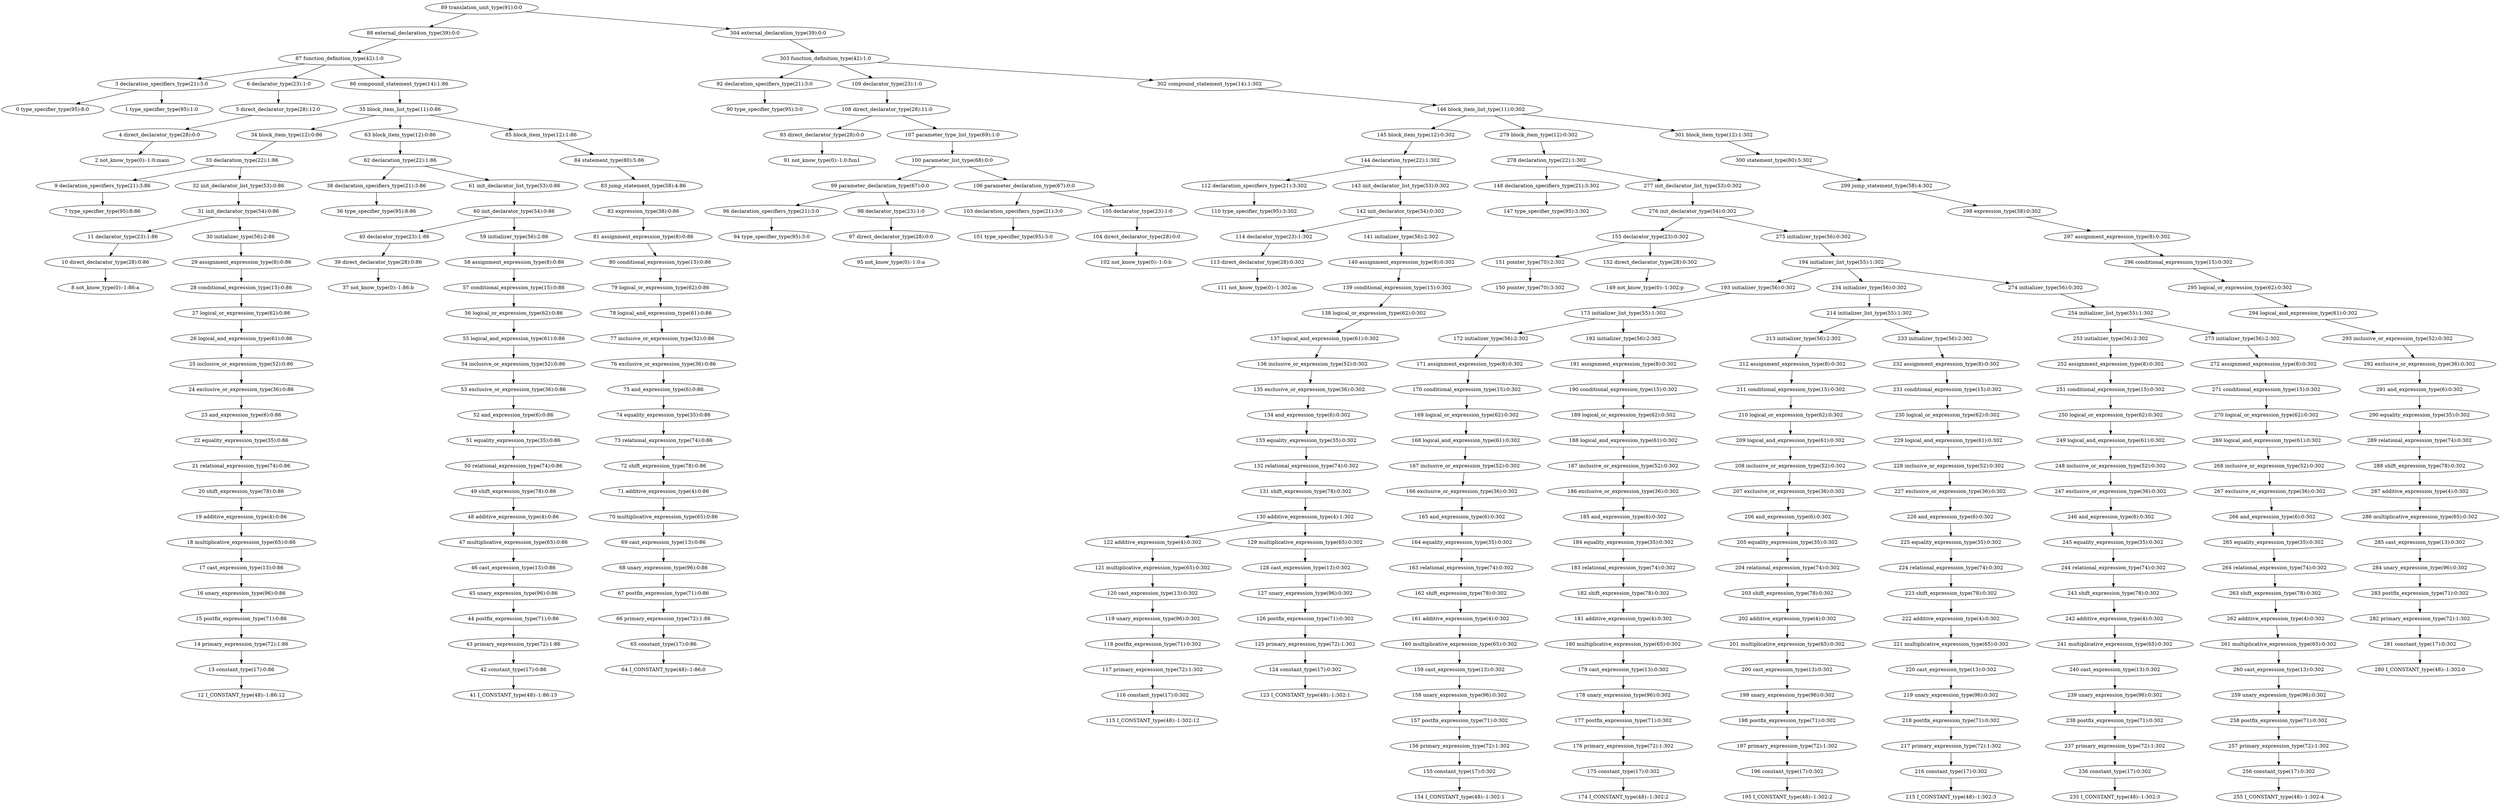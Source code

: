digraph G{
89[label="89 translation_unit_type(91):0:0"];
88[label="88 external_declaration_type(39):0:0"];
89->88;
88[label="88 external_declaration_type(39):0:0"];
87[label="87 function_definition_type(42):1:0"];
88->87;
87[label="87 function_definition_type(42):1:0"];
3[label="3 declaration_specifiers_type(21):3:0"];
87->3;
3[label="3 declaration_specifiers_type(21):3:0"];
0[label="0 type_specifier_type(95):8:0"];
3->0;
0[label="0 type_specifier_type(95):8:0"];
1[label="1 type_specifier_type(95):1:0"];
3->1;
1[label="1 type_specifier_type(95):1:0"];
6[label="6 declarator_type(23):1:0"];
87->6;
6[label="6 declarator_type(23):1:0"];
5[label="5 direct_declarator_type(28):12:0"];
6->5;
5[label="5 direct_declarator_type(28):12:0"];
4[label="4 direct_declarator_type(28):0:0"];
5->4;
4[label="4 direct_declarator_type(28):0:0"];
2[label="2 not_know_type(0):-1:0:main"];
4->2;
2[label="2 not_know_type(0):-1:0:main"];
86[label="86 compound_statement_type(14):1:86"];
87->86;
86[label="86 compound_statement_type(14):1:86"];
35[label="35 block_item_list_type(11):0:86"];
86->35;
35[label="35 block_item_list_type(11):0:86"];
34[label="34 block_item_type(12):0:86"];
35->34;
34[label="34 block_item_type(12):0:86"];
33[label="33 declaration_type(22):1:86"];
34->33;
33[label="33 declaration_type(22):1:86"];
9[label="9 declaration_specifiers_type(21):3:86"];
33->9;
9[label="9 declaration_specifiers_type(21):3:86"];
7[label="7 type_specifier_type(95):8:86"];
9->7;
7[label="7 type_specifier_type(95):8:86"];
32[label="32 init_declarator_list_type(53):0:86"];
33->32;
32[label="32 init_declarator_list_type(53):0:86"];
31[label="31 init_declarator_type(54):0:86"];
32->31;
31[label="31 init_declarator_type(54):0:86"];
11[label="11 declarator_type(23):1:86"];
31->11;
11[label="11 declarator_type(23):1:86"];
10[label="10 direct_declarator_type(28):0:86"];
11->10;
10[label="10 direct_declarator_type(28):0:86"];
8[label="8 not_know_type(0):-1:86:a"];
10->8;
8[label="8 not_know_type(0):-1:86:a"];
30[label="30 initializer_type(56):2:86"];
31->30;
30[label="30 initializer_type(56):2:86"];
29[label="29 assignment_expression_type(8):0:86"];
30->29;
29[label="29 assignment_expression_type(8):0:86"];
28[label="28 conditional_expression_type(15):0:86"];
29->28;
28[label="28 conditional_expression_type(15):0:86"];
27[label="27 logical_or_expression_type(62):0:86"];
28->27;
27[label="27 logical_or_expression_type(62):0:86"];
26[label="26 logical_and_expression_type(61):0:86"];
27->26;
26[label="26 logical_and_expression_type(61):0:86"];
25[label="25 inclusive_or_expression_type(52):0:86"];
26->25;
25[label="25 inclusive_or_expression_type(52):0:86"];
24[label="24 exclusive_or_expression_type(36):0:86"];
25->24;
24[label="24 exclusive_or_expression_type(36):0:86"];
23[label="23 and_expression_type(6):0:86"];
24->23;
23[label="23 and_expression_type(6):0:86"];
22[label="22 equality_expression_type(35):0:86"];
23->22;
22[label="22 equality_expression_type(35):0:86"];
21[label="21 relational_expression_type(74):0:86"];
22->21;
21[label="21 relational_expression_type(74):0:86"];
20[label="20 shift_expression_type(78):0:86"];
21->20;
20[label="20 shift_expression_type(78):0:86"];
19[label="19 additive_expression_type(4):0:86"];
20->19;
19[label="19 additive_expression_type(4):0:86"];
18[label="18 multiplicative_expression_type(65):0:86"];
19->18;
18[label="18 multiplicative_expression_type(65):0:86"];
17[label="17 cast_expression_type(13):0:86"];
18->17;
17[label="17 cast_expression_type(13):0:86"];
16[label="16 unary_expression_type(96):0:86"];
17->16;
16[label="16 unary_expression_type(96):0:86"];
15[label="15 postfix_expression_type(71):0:86"];
16->15;
15[label="15 postfix_expression_type(71):0:86"];
14[label="14 primary_expression_type(72):1:86"];
15->14;
14[label="14 primary_expression_type(72):1:86"];
13[label="13 constant_type(17):0:86"];
14->13;
13[label="13 constant_type(17):0:86"];
12[label="12 I_CONSTANT_type(48):-1:86:12"];
13->12;
12[label="12 I_CONSTANT_type(48):-1:86:12"];
63[label="63 block_item_type(12):0:86"];
35->63;
63[label="63 block_item_type(12):0:86"];
62[label="62 declaration_type(22):1:86"];
63->62;
62[label="62 declaration_type(22):1:86"];
38[label="38 declaration_specifiers_type(21):3:86"];
62->38;
38[label="38 declaration_specifiers_type(21):3:86"];
36[label="36 type_specifier_type(95):8:86"];
38->36;
36[label="36 type_specifier_type(95):8:86"];
61[label="61 init_declarator_list_type(53):0:86"];
62->61;
61[label="61 init_declarator_list_type(53):0:86"];
60[label="60 init_declarator_type(54):0:86"];
61->60;
60[label="60 init_declarator_type(54):0:86"];
40[label="40 declarator_type(23):1:86"];
60->40;
40[label="40 declarator_type(23):1:86"];
39[label="39 direct_declarator_type(28):0:86"];
40->39;
39[label="39 direct_declarator_type(28):0:86"];
37[label="37 not_know_type(0):-1:86:b"];
39->37;
37[label="37 not_know_type(0):-1:86:b"];
59[label="59 initializer_type(56):2:86"];
60->59;
59[label="59 initializer_type(56):2:86"];
58[label="58 assignment_expression_type(8):0:86"];
59->58;
58[label="58 assignment_expression_type(8):0:86"];
57[label="57 conditional_expression_type(15):0:86"];
58->57;
57[label="57 conditional_expression_type(15):0:86"];
56[label="56 logical_or_expression_type(62):0:86"];
57->56;
56[label="56 logical_or_expression_type(62):0:86"];
55[label="55 logical_and_expression_type(61):0:86"];
56->55;
55[label="55 logical_and_expression_type(61):0:86"];
54[label="54 inclusive_or_expression_type(52):0:86"];
55->54;
54[label="54 inclusive_or_expression_type(52):0:86"];
53[label="53 exclusive_or_expression_type(36):0:86"];
54->53;
53[label="53 exclusive_or_expression_type(36):0:86"];
52[label="52 and_expression_type(6):0:86"];
53->52;
52[label="52 and_expression_type(6):0:86"];
51[label="51 equality_expression_type(35):0:86"];
52->51;
51[label="51 equality_expression_type(35):0:86"];
50[label="50 relational_expression_type(74):0:86"];
51->50;
50[label="50 relational_expression_type(74):0:86"];
49[label="49 shift_expression_type(78):0:86"];
50->49;
49[label="49 shift_expression_type(78):0:86"];
48[label="48 additive_expression_type(4):0:86"];
49->48;
48[label="48 additive_expression_type(4):0:86"];
47[label="47 multiplicative_expression_type(65):0:86"];
48->47;
47[label="47 multiplicative_expression_type(65):0:86"];
46[label="46 cast_expression_type(13):0:86"];
47->46;
46[label="46 cast_expression_type(13):0:86"];
45[label="45 unary_expression_type(96):0:86"];
46->45;
45[label="45 unary_expression_type(96):0:86"];
44[label="44 postfix_expression_type(71):0:86"];
45->44;
44[label="44 postfix_expression_type(71):0:86"];
43[label="43 primary_expression_type(72):1:86"];
44->43;
43[label="43 primary_expression_type(72):1:86"];
42[label="42 constant_type(17):0:86"];
43->42;
42[label="42 constant_type(17):0:86"];
41[label="41 I_CONSTANT_type(48):-1:86:13"];
42->41;
41[label="41 I_CONSTANT_type(48):-1:86:13"];
85[label="85 block_item_type(12):1:86"];
35->85;
85[label="85 block_item_type(12):1:86"];
84[label="84 statement_type(80):5:86"];
85->84;
84[label="84 statement_type(80):5:86"];
83[label="83 jump_statement_type(58):4:86"];
84->83;
83[label="83 jump_statement_type(58):4:86"];
82[label="82 expression_type(38):0:86"];
83->82;
82[label="82 expression_type(38):0:86"];
81[label="81 assignment_expression_type(8):0:86"];
82->81;
81[label="81 assignment_expression_type(8):0:86"];
80[label="80 conditional_expression_type(15):0:86"];
81->80;
80[label="80 conditional_expression_type(15):0:86"];
79[label="79 logical_or_expression_type(62):0:86"];
80->79;
79[label="79 logical_or_expression_type(62):0:86"];
78[label="78 logical_and_expression_type(61):0:86"];
79->78;
78[label="78 logical_and_expression_type(61):0:86"];
77[label="77 inclusive_or_expression_type(52):0:86"];
78->77;
77[label="77 inclusive_or_expression_type(52):0:86"];
76[label="76 exclusive_or_expression_type(36):0:86"];
77->76;
76[label="76 exclusive_or_expression_type(36):0:86"];
75[label="75 and_expression_type(6):0:86"];
76->75;
75[label="75 and_expression_type(6):0:86"];
74[label="74 equality_expression_type(35):0:86"];
75->74;
74[label="74 equality_expression_type(35):0:86"];
73[label="73 relational_expression_type(74):0:86"];
74->73;
73[label="73 relational_expression_type(74):0:86"];
72[label="72 shift_expression_type(78):0:86"];
73->72;
72[label="72 shift_expression_type(78):0:86"];
71[label="71 additive_expression_type(4):0:86"];
72->71;
71[label="71 additive_expression_type(4):0:86"];
70[label="70 multiplicative_expression_type(65):0:86"];
71->70;
70[label="70 multiplicative_expression_type(65):0:86"];
69[label="69 cast_expression_type(13):0:86"];
70->69;
69[label="69 cast_expression_type(13):0:86"];
68[label="68 unary_expression_type(96):0:86"];
69->68;
68[label="68 unary_expression_type(96):0:86"];
67[label="67 postfix_expression_type(71):0:86"];
68->67;
67[label="67 postfix_expression_type(71):0:86"];
66[label="66 primary_expression_type(72):1:86"];
67->66;
66[label="66 primary_expression_type(72):1:86"];
65[label="65 constant_type(17):0:86"];
66->65;
65[label="65 constant_type(17):0:86"];
64[label="64 I_CONSTANT_type(48):-1:86:0"];
65->64;
64[label="64 I_CONSTANT_type(48):-1:86:0"];
304[label="304 external_declaration_type(39):0:0"];
89->304;
304[label="304 external_declaration_type(39):0:0"];
303[label="303 function_definition_type(42):1:0"];
304->303;
303[label="303 function_definition_type(42):1:0"];
92[label="92 declaration_specifiers_type(21):3:0"];
303->92;
92[label="92 declaration_specifiers_type(21):3:0"];
90[label="90 type_specifier_type(95):3:0"];
92->90;
90[label="90 type_specifier_type(95):3:0"];
109[label="109 declarator_type(23):1:0"];
303->109;
109[label="109 declarator_type(23):1:0"];
108[label="108 direct_declarator_type(28):11:0"];
109->108;
108[label="108 direct_declarator_type(28):11:0"];
93[label="93 direct_declarator_type(28):0:0"];
108->93;
93[label="93 direct_declarator_type(28):0:0"];
91[label="91 not_know_type(0):-1:0:fun1"];
93->91;
91[label="91 not_know_type(0):-1:0:fun1"];
107[label="107 parameter_type_list_type(69):1:0"];
108->107;
107[label="107 parameter_type_list_type(69):1:0"];
100[label="100 parameter_list_type(68):0:0"];
107->100;
100[label="100 parameter_list_type(68):0:0"];
99[label="99 parameter_declaration_type(67):0:0"];
100->99;
99[label="99 parameter_declaration_type(67):0:0"];
96[label="96 declaration_specifiers_type(21):3:0"];
99->96;
96[label="96 declaration_specifiers_type(21):3:0"];
94[label="94 type_specifier_type(95):3:0"];
96->94;
94[label="94 type_specifier_type(95):3:0"];
98[label="98 declarator_type(23):1:0"];
99->98;
98[label="98 declarator_type(23):1:0"];
97[label="97 direct_declarator_type(28):0:0"];
98->97;
97[label="97 direct_declarator_type(28):0:0"];
95[label="95 not_know_type(0):-1:0:a"];
97->95;
95[label="95 not_know_type(0):-1:0:a"];
106[label="106 parameter_declaration_type(67):0:0"];
100->106;
106[label="106 parameter_declaration_type(67):0:0"];
103[label="103 declaration_specifiers_type(21):3:0"];
106->103;
103[label="103 declaration_specifiers_type(21):3:0"];
101[label="101 type_specifier_type(95):3:0"];
103->101;
101[label="101 type_specifier_type(95):3:0"];
105[label="105 declarator_type(23):1:0"];
106->105;
105[label="105 declarator_type(23):1:0"];
104[label="104 direct_declarator_type(28):0:0"];
105->104;
104[label="104 direct_declarator_type(28):0:0"];
102[label="102 not_know_type(0):-1:0:b"];
104->102;
102[label="102 not_know_type(0):-1:0:b"];
302[label="302 compound_statement_type(14):1:302"];
303->302;
302[label="302 compound_statement_type(14):1:302"];
146[label="146 block_item_list_type(11):0:302"];
302->146;
146[label="146 block_item_list_type(11):0:302"];
145[label="145 block_item_type(12):0:302"];
146->145;
145[label="145 block_item_type(12):0:302"];
144[label="144 declaration_type(22):1:302"];
145->144;
144[label="144 declaration_type(22):1:302"];
112[label="112 declaration_specifiers_type(21):3:302"];
144->112;
112[label="112 declaration_specifiers_type(21):3:302"];
110[label="110 type_specifier_type(95):3:302"];
112->110;
110[label="110 type_specifier_type(95):3:302"];
143[label="143 init_declarator_list_type(53):0:302"];
144->143;
143[label="143 init_declarator_list_type(53):0:302"];
142[label="142 init_declarator_type(54):0:302"];
143->142;
142[label="142 init_declarator_type(54):0:302"];
114[label="114 declarator_type(23):1:302"];
142->114;
114[label="114 declarator_type(23):1:302"];
113[label="113 direct_declarator_type(28):0:302"];
114->113;
113[label="113 direct_declarator_type(28):0:302"];
111[label="111 not_know_type(0):-1:302:m"];
113->111;
111[label="111 not_know_type(0):-1:302:m"];
141[label="141 initializer_type(56):2:302"];
142->141;
141[label="141 initializer_type(56):2:302"];
140[label="140 assignment_expression_type(8):0:302"];
141->140;
140[label="140 assignment_expression_type(8):0:302"];
139[label="139 conditional_expression_type(15):0:302"];
140->139;
139[label="139 conditional_expression_type(15):0:302"];
138[label="138 logical_or_expression_type(62):0:302"];
139->138;
138[label="138 logical_or_expression_type(62):0:302"];
137[label="137 logical_and_expression_type(61):0:302"];
138->137;
137[label="137 logical_and_expression_type(61):0:302"];
136[label="136 inclusive_or_expression_type(52):0:302"];
137->136;
136[label="136 inclusive_or_expression_type(52):0:302"];
135[label="135 exclusive_or_expression_type(36):0:302"];
136->135;
135[label="135 exclusive_or_expression_type(36):0:302"];
134[label="134 and_expression_type(6):0:302"];
135->134;
134[label="134 and_expression_type(6):0:302"];
133[label="133 equality_expression_type(35):0:302"];
134->133;
133[label="133 equality_expression_type(35):0:302"];
132[label="132 relational_expression_type(74):0:302"];
133->132;
132[label="132 relational_expression_type(74):0:302"];
131[label="131 shift_expression_type(78):0:302"];
132->131;
131[label="131 shift_expression_type(78):0:302"];
130[label="130 additive_expression_type(4):1:302"];
131->130;
130[label="130 additive_expression_type(4):1:302"];
122[label="122 additive_expression_type(4):0:302"];
130->122;
122[label="122 additive_expression_type(4):0:302"];
121[label="121 multiplicative_expression_type(65):0:302"];
122->121;
121[label="121 multiplicative_expression_type(65):0:302"];
120[label="120 cast_expression_type(13):0:302"];
121->120;
120[label="120 cast_expression_type(13):0:302"];
119[label="119 unary_expression_type(96):0:302"];
120->119;
119[label="119 unary_expression_type(96):0:302"];
118[label="118 postfix_expression_type(71):0:302"];
119->118;
118[label="118 postfix_expression_type(71):0:302"];
117[label="117 primary_expression_type(72):1:302"];
118->117;
117[label="117 primary_expression_type(72):1:302"];
116[label="116 constant_type(17):0:302"];
117->116;
116[label="116 constant_type(17):0:302"];
115[label="115 I_CONSTANT_type(48):-1:302:12"];
116->115;
115[label="115 I_CONSTANT_type(48):-1:302:12"];
129[label="129 multiplicative_expression_type(65):0:302"];
130->129;
129[label="129 multiplicative_expression_type(65):0:302"];
128[label="128 cast_expression_type(13):0:302"];
129->128;
128[label="128 cast_expression_type(13):0:302"];
127[label="127 unary_expression_type(96):0:302"];
128->127;
127[label="127 unary_expression_type(96):0:302"];
126[label="126 postfix_expression_type(71):0:302"];
127->126;
126[label="126 postfix_expression_type(71):0:302"];
125[label="125 primary_expression_type(72):1:302"];
126->125;
125[label="125 primary_expression_type(72):1:302"];
124[label="124 constant_type(17):0:302"];
125->124;
124[label="124 constant_type(17):0:302"];
123[label="123 I_CONSTANT_type(48):-1:302:1"];
124->123;
123[label="123 I_CONSTANT_type(48):-1:302:1"];
279[label="279 block_item_type(12):0:302"];
146->279;
279[label="279 block_item_type(12):0:302"];
278[label="278 declaration_type(22):1:302"];
279->278;
278[label="278 declaration_type(22):1:302"];
148[label="148 declaration_specifiers_type(21):3:302"];
278->148;
148[label="148 declaration_specifiers_type(21):3:302"];
147[label="147 type_specifier_type(95):3:302"];
148->147;
147[label="147 type_specifier_type(95):3:302"];
277[label="277 init_declarator_list_type(53):0:302"];
278->277;
277[label="277 init_declarator_list_type(53):0:302"];
276[label="276 init_declarator_type(54):0:302"];
277->276;
276[label="276 init_declarator_type(54):0:302"];
153[label="153 declarator_type(23):0:302"];
276->153;
153[label="153 declarator_type(23):0:302"];
151[label="151 pointer_type(70):2:302"];
153->151;
151[label="151 pointer_type(70):2:302"];
150[label="150 pointer_type(70):3:302"];
151->150;
150[label="150 pointer_type(70):3:302"];
152[label="152 direct_declarator_type(28):0:302"];
153->152;
152[label="152 direct_declarator_type(28):0:302"];
149[label="149 not_know_type(0):-1:302:p"];
152->149;
149[label="149 not_know_type(0):-1:302:p"];
275[label="275 initializer_type(56):0:302"];
276->275;
275[label="275 initializer_type(56):0:302"];
194[label="194 initializer_list_type(55):1:302"];
275->194;
194[label="194 initializer_list_type(55):1:302"];
193[label="193 initializer_type(56):0:302"];
194->193;
193[label="193 initializer_type(56):0:302"];
173[label="173 initializer_list_type(55):1:302"];
193->173;
173[label="173 initializer_list_type(55):1:302"];
172[label="172 initializer_type(56):2:302"];
173->172;
172[label="172 initializer_type(56):2:302"];
171[label="171 assignment_expression_type(8):0:302"];
172->171;
171[label="171 assignment_expression_type(8):0:302"];
170[label="170 conditional_expression_type(15):0:302"];
171->170;
170[label="170 conditional_expression_type(15):0:302"];
169[label="169 logical_or_expression_type(62):0:302"];
170->169;
169[label="169 logical_or_expression_type(62):0:302"];
168[label="168 logical_and_expression_type(61):0:302"];
169->168;
168[label="168 logical_and_expression_type(61):0:302"];
167[label="167 inclusive_or_expression_type(52):0:302"];
168->167;
167[label="167 inclusive_or_expression_type(52):0:302"];
166[label="166 exclusive_or_expression_type(36):0:302"];
167->166;
166[label="166 exclusive_or_expression_type(36):0:302"];
165[label="165 and_expression_type(6):0:302"];
166->165;
165[label="165 and_expression_type(6):0:302"];
164[label="164 equality_expression_type(35):0:302"];
165->164;
164[label="164 equality_expression_type(35):0:302"];
163[label="163 relational_expression_type(74):0:302"];
164->163;
163[label="163 relational_expression_type(74):0:302"];
162[label="162 shift_expression_type(78):0:302"];
163->162;
162[label="162 shift_expression_type(78):0:302"];
161[label="161 additive_expression_type(4):0:302"];
162->161;
161[label="161 additive_expression_type(4):0:302"];
160[label="160 multiplicative_expression_type(65):0:302"];
161->160;
160[label="160 multiplicative_expression_type(65):0:302"];
159[label="159 cast_expression_type(13):0:302"];
160->159;
159[label="159 cast_expression_type(13):0:302"];
158[label="158 unary_expression_type(96):0:302"];
159->158;
158[label="158 unary_expression_type(96):0:302"];
157[label="157 postfix_expression_type(71):0:302"];
158->157;
157[label="157 postfix_expression_type(71):0:302"];
156[label="156 primary_expression_type(72):1:302"];
157->156;
156[label="156 primary_expression_type(72):1:302"];
155[label="155 constant_type(17):0:302"];
156->155;
155[label="155 constant_type(17):0:302"];
154[label="154 I_CONSTANT_type(48):-1:302:1"];
155->154;
154[label="154 I_CONSTANT_type(48):-1:302:1"];
192[label="192 initializer_type(56):2:302"];
173->192;
192[label="192 initializer_type(56):2:302"];
191[label="191 assignment_expression_type(8):0:302"];
192->191;
191[label="191 assignment_expression_type(8):0:302"];
190[label="190 conditional_expression_type(15):0:302"];
191->190;
190[label="190 conditional_expression_type(15):0:302"];
189[label="189 logical_or_expression_type(62):0:302"];
190->189;
189[label="189 logical_or_expression_type(62):0:302"];
188[label="188 logical_and_expression_type(61):0:302"];
189->188;
188[label="188 logical_and_expression_type(61):0:302"];
187[label="187 inclusive_or_expression_type(52):0:302"];
188->187;
187[label="187 inclusive_or_expression_type(52):0:302"];
186[label="186 exclusive_or_expression_type(36):0:302"];
187->186;
186[label="186 exclusive_or_expression_type(36):0:302"];
185[label="185 and_expression_type(6):0:302"];
186->185;
185[label="185 and_expression_type(6):0:302"];
184[label="184 equality_expression_type(35):0:302"];
185->184;
184[label="184 equality_expression_type(35):0:302"];
183[label="183 relational_expression_type(74):0:302"];
184->183;
183[label="183 relational_expression_type(74):0:302"];
182[label="182 shift_expression_type(78):0:302"];
183->182;
182[label="182 shift_expression_type(78):0:302"];
181[label="181 additive_expression_type(4):0:302"];
182->181;
181[label="181 additive_expression_type(4):0:302"];
180[label="180 multiplicative_expression_type(65):0:302"];
181->180;
180[label="180 multiplicative_expression_type(65):0:302"];
179[label="179 cast_expression_type(13):0:302"];
180->179;
179[label="179 cast_expression_type(13):0:302"];
178[label="178 unary_expression_type(96):0:302"];
179->178;
178[label="178 unary_expression_type(96):0:302"];
177[label="177 postfix_expression_type(71):0:302"];
178->177;
177[label="177 postfix_expression_type(71):0:302"];
176[label="176 primary_expression_type(72):1:302"];
177->176;
176[label="176 primary_expression_type(72):1:302"];
175[label="175 constant_type(17):0:302"];
176->175;
175[label="175 constant_type(17):0:302"];
174[label="174 I_CONSTANT_type(48):-1:302:2"];
175->174;
174[label="174 I_CONSTANT_type(48):-1:302:2"];
234[label="234 initializer_type(56):0:302"];
194->234;
234[label="234 initializer_type(56):0:302"];
214[label="214 initializer_list_type(55):1:302"];
234->214;
214[label="214 initializer_list_type(55):1:302"];
213[label="213 initializer_type(56):2:302"];
214->213;
213[label="213 initializer_type(56):2:302"];
212[label="212 assignment_expression_type(8):0:302"];
213->212;
212[label="212 assignment_expression_type(8):0:302"];
211[label="211 conditional_expression_type(15):0:302"];
212->211;
211[label="211 conditional_expression_type(15):0:302"];
210[label="210 logical_or_expression_type(62):0:302"];
211->210;
210[label="210 logical_or_expression_type(62):0:302"];
209[label="209 logical_and_expression_type(61):0:302"];
210->209;
209[label="209 logical_and_expression_type(61):0:302"];
208[label="208 inclusive_or_expression_type(52):0:302"];
209->208;
208[label="208 inclusive_or_expression_type(52):0:302"];
207[label="207 exclusive_or_expression_type(36):0:302"];
208->207;
207[label="207 exclusive_or_expression_type(36):0:302"];
206[label="206 and_expression_type(6):0:302"];
207->206;
206[label="206 and_expression_type(6):0:302"];
205[label="205 equality_expression_type(35):0:302"];
206->205;
205[label="205 equality_expression_type(35):0:302"];
204[label="204 relational_expression_type(74):0:302"];
205->204;
204[label="204 relational_expression_type(74):0:302"];
203[label="203 shift_expression_type(78):0:302"];
204->203;
203[label="203 shift_expression_type(78):0:302"];
202[label="202 additive_expression_type(4):0:302"];
203->202;
202[label="202 additive_expression_type(4):0:302"];
201[label="201 multiplicative_expression_type(65):0:302"];
202->201;
201[label="201 multiplicative_expression_type(65):0:302"];
200[label="200 cast_expression_type(13):0:302"];
201->200;
200[label="200 cast_expression_type(13):0:302"];
199[label="199 unary_expression_type(96):0:302"];
200->199;
199[label="199 unary_expression_type(96):0:302"];
198[label="198 postfix_expression_type(71):0:302"];
199->198;
198[label="198 postfix_expression_type(71):0:302"];
197[label="197 primary_expression_type(72):1:302"];
198->197;
197[label="197 primary_expression_type(72):1:302"];
196[label="196 constant_type(17):0:302"];
197->196;
196[label="196 constant_type(17):0:302"];
195[label="195 I_CONSTANT_type(48):-1:302:2"];
196->195;
195[label="195 I_CONSTANT_type(48):-1:302:2"];
233[label="233 initializer_type(56):2:302"];
214->233;
233[label="233 initializer_type(56):2:302"];
232[label="232 assignment_expression_type(8):0:302"];
233->232;
232[label="232 assignment_expression_type(8):0:302"];
231[label="231 conditional_expression_type(15):0:302"];
232->231;
231[label="231 conditional_expression_type(15):0:302"];
230[label="230 logical_or_expression_type(62):0:302"];
231->230;
230[label="230 logical_or_expression_type(62):0:302"];
229[label="229 logical_and_expression_type(61):0:302"];
230->229;
229[label="229 logical_and_expression_type(61):0:302"];
228[label="228 inclusive_or_expression_type(52):0:302"];
229->228;
228[label="228 inclusive_or_expression_type(52):0:302"];
227[label="227 exclusive_or_expression_type(36):0:302"];
228->227;
227[label="227 exclusive_or_expression_type(36):0:302"];
226[label="226 and_expression_type(6):0:302"];
227->226;
226[label="226 and_expression_type(6):0:302"];
225[label="225 equality_expression_type(35):0:302"];
226->225;
225[label="225 equality_expression_type(35):0:302"];
224[label="224 relational_expression_type(74):0:302"];
225->224;
224[label="224 relational_expression_type(74):0:302"];
223[label="223 shift_expression_type(78):0:302"];
224->223;
223[label="223 shift_expression_type(78):0:302"];
222[label="222 additive_expression_type(4):0:302"];
223->222;
222[label="222 additive_expression_type(4):0:302"];
221[label="221 multiplicative_expression_type(65):0:302"];
222->221;
221[label="221 multiplicative_expression_type(65):0:302"];
220[label="220 cast_expression_type(13):0:302"];
221->220;
220[label="220 cast_expression_type(13):0:302"];
219[label="219 unary_expression_type(96):0:302"];
220->219;
219[label="219 unary_expression_type(96):0:302"];
218[label="218 postfix_expression_type(71):0:302"];
219->218;
218[label="218 postfix_expression_type(71):0:302"];
217[label="217 primary_expression_type(72):1:302"];
218->217;
217[label="217 primary_expression_type(72):1:302"];
216[label="216 constant_type(17):0:302"];
217->216;
216[label="216 constant_type(17):0:302"];
215[label="215 I_CONSTANT_type(48):-1:302:3"];
216->215;
215[label="215 I_CONSTANT_type(48):-1:302:3"];
274[label="274 initializer_type(56):0:302"];
194->274;
274[label="274 initializer_type(56):0:302"];
254[label="254 initializer_list_type(55):1:302"];
274->254;
254[label="254 initializer_list_type(55):1:302"];
253[label="253 initializer_type(56):2:302"];
254->253;
253[label="253 initializer_type(56):2:302"];
252[label="252 assignment_expression_type(8):0:302"];
253->252;
252[label="252 assignment_expression_type(8):0:302"];
251[label="251 conditional_expression_type(15):0:302"];
252->251;
251[label="251 conditional_expression_type(15):0:302"];
250[label="250 logical_or_expression_type(62):0:302"];
251->250;
250[label="250 logical_or_expression_type(62):0:302"];
249[label="249 logical_and_expression_type(61):0:302"];
250->249;
249[label="249 logical_and_expression_type(61):0:302"];
248[label="248 inclusive_or_expression_type(52):0:302"];
249->248;
248[label="248 inclusive_or_expression_type(52):0:302"];
247[label="247 exclusive_or_expression_type(36):0:302"];
248->247;
247[label="247 exclusive_or_expression_type(36):0:302"];
246[label="246 and_expression_type(6):0:302"];
247->246;
246[label="246 and_expression_type(6):0:302"];
245[label="245 equality_expression_type(35):0:302"];
246->245;
245[label="245 equality_expression_type(35):0:302"];
244[label="244 relational_expression_type(74):0:302"];
245->244;
244[label="244 relational_expression_type(74):0:302"];
243[label="243 shift_expression_type(78):0:302"];
244->243;
243[label="243 shift_expression_type(78):0:302"];
242[label="242 additive_expression_type(4):0:302"];
243->242;
242[label="242 additive_expression_type(4):0:302"];
241[label="241 multiplicative_expression_type(65):0:302"];
242->241;
241[label="241 multiplicative_expression_type(65):0:302"];
240[label="240 cast_expression_type(13):0:302"];
241->240;
240[label="240 cast_expression_type(13):0:302"];
239[label="239 unary_expression_type(96):0:302"];
240->239;
239[label="239 unary_expression_type(96):0:302"];
238[label="238 postfix_expression_type(71):0:302"];
239->238;
238[label="238 postfix_expression_type(71):0:302"];
237[label="237 primary_expression_type(72):1:302"];
238->237;
237[label="237 primary_expression_type(72):1:302"];
236[label="236 constant_type(17):0:302"];
237->236;
236[label="236 constant_type(17):0:302"];
235[label="235 I_CONSTANT_type(48):-1:302:3"];
236->235;
235[label="235 I_CONSTANT_type(48):-1:302:3"];
273[label="273 initializer_type(56):2:302"];
254->273;
273[label="273 initializer_type(56):2:302"];
272[label="272 assignment_expression_type(8):0:302"];
273->272;
272[label="272 assignment_expression_type(8):0:302"];
271[label="271 conditional_expression_type(15):0:302"];
272->271;
271[label="271 conditional_expression_type(15):0:302"];
270[label="270 logical_or_expression_type(62):0:302"];
271->270;
270[label="270 logical_or_expression_type(62):0:302"];
269[label="269 logical_and_expression_type(61):0:302"];
270->269;
269[label="269 logical_and_expression_type(61):0:302"];
268[label="268 inclusive_or_expression_type(52):0:302"];
269->268;
268[label="268 inclusive_or_expression_type(52):0:302"];
267[label="267 exclusive_or_expression_type(36):0:302"];
268->267;
267[label="267 exclusive_or_expression_type(36):0:302"];
266[label="266 and_expression_type(6):0:302"];
267->266;
266[label="266 and_expression_type(6):0:302"];
265[label="265 equality_expression_type(35):0:302"];
266->265;
265[label="265 equality_expression_type(35):0:302"];
264[label="264 relational_expression_type(74):0:302"];
265->264;
264[label="264 relational_expression_type(74):0:302"];
263[label="263 shift_expression_type(78):0:302"];
264->263;
263[label="263 shift_expression_type(78):0:302"];
262[label="262 additive_expression_type(4):0:302"];
263->262;
262[label="262 additive_expression_type(4):0:302"];
261[label="261 multiplicative_expression_type(65):0:302"];
262->261;
261[label="261 multiplicative_expression_type(65):0:302"];
260[label="260 cast_expression_type(13):0:302"];
261->260;
260[label="260 cast_expression_type(13):0:302"];
259[label="259 unary_expression_type(96):0:302"];
260->259;
259[label="259 unary_expression_type(96):0:302"];
258[label="258 postfix_expression_type(71):0:302"];
259->258;
258[label="258 postfix_expression_type(71):0:302"];
257[label="257 primary_expression_type(72):1:302"];
258->257;
257[label="257 primary_expression_type(72):1:302"];
256[label="256 constant_type(17):0:302"];
257->256;
256[label="256 constant_type(17):0:302"];
255[label="255 I_CONSTANT_type(48):-1:302:4"];
256->255;
255[label="255 I_CONSTANT_type(48):-1:302:4"];
301[label="301 block_item_type(12):1:302"];
146->301;
301[label="301 block_item_type(12):1:302"];
300[label="300 statement_type(80):5:302"];
301->300;
300[label="300 statement_type(80):5:302"];
299[label="299 jump_statement_type(58):4:302"];
300->299;
299[label="299 jump_statement_type(58):4:302"];
298[label="298 expression_type(38):0:302"];
299->298;
298[label="298 expression_type(38):0:302"];
297[label="297 assignment_expression_type(8):0:302"];
298->297;
297[label="297 assignment_expression_type(8):0:302"];
296[label="296 conditional_expression_type(15):0:302"];
297->296;
296[label="296 conditional_expression_type(15):0:302"];
295[label="295 logical_or_expression_type(62):0:302"];
296->295;
295[label="295 logical_or_expression_type(62):0:302"];
294[label="294 logical_and_expression_type(61):0:302"];
295->294;
294[label="294 logical_and_expression_type(61):0:302"];
293[label="293 inclusive_or_expression_type(52):0:302"];
294->293;
293[label="293 inclusive_or_expression_type(52):0:302"];
292[label="292 exclusive_or_expression_type(36):0:302"];
293->292;
292[label="292 exclusive_or_expression_type(36):0:302"];
291[label="291 and_expression_type(6):0:302"];
292->291;
291[label="291 and_expression_type(6):0:302"];
290[label="290 equality_expression_type(35):0:302"];
291->290;
290[label="290 equality_expression_type(35):0:302"];
289[label="289 relational_expression_type(74):0:302"];
290->289;
289[label="289 relational_expression_type(74):0:302"];
288[label="288 shift_expression_type(78):0:302"];
289->288;
288[label="288 shift_expression_type(78):0:302"];
287[label="287 additive_expression_type(4):0:302"];
288->287;
287[label="287 additive_expression_type(4):0:302"];
286[label="286 multiplicative_expression_type(65):0:302"];
287->286;
286[label="286 multiplicative_expression_type(65):0:302"];
285[label="285 cast_expression_type(13):0:302"];
286->285;
285[label="285 cast_expression_type(13):0:302"];
284[label="284 unary_expression_type(96):0:302"];
285->284;
284[label="284 unary_expression_type(96):0:302"];
283[label="283 postfix_expression_type(71):0:302"];
284->283;
283[label="283 postfix_expression_type(71):0:302"];
282[label="282 primary_expression_type(72):1:302"];
283->282;
282[label="282 primary_expression_type(72):1:302"];
281[label="281 constant_type(17):0:302"];
282->281;
281[label="281 constant_type(17):0:302"];
280[label="280 I_CONSTANT_type(48):-1:302:0"];
281->280;
280[label="280 I_CONSTANT_type(48):-1:302:0"];
}
